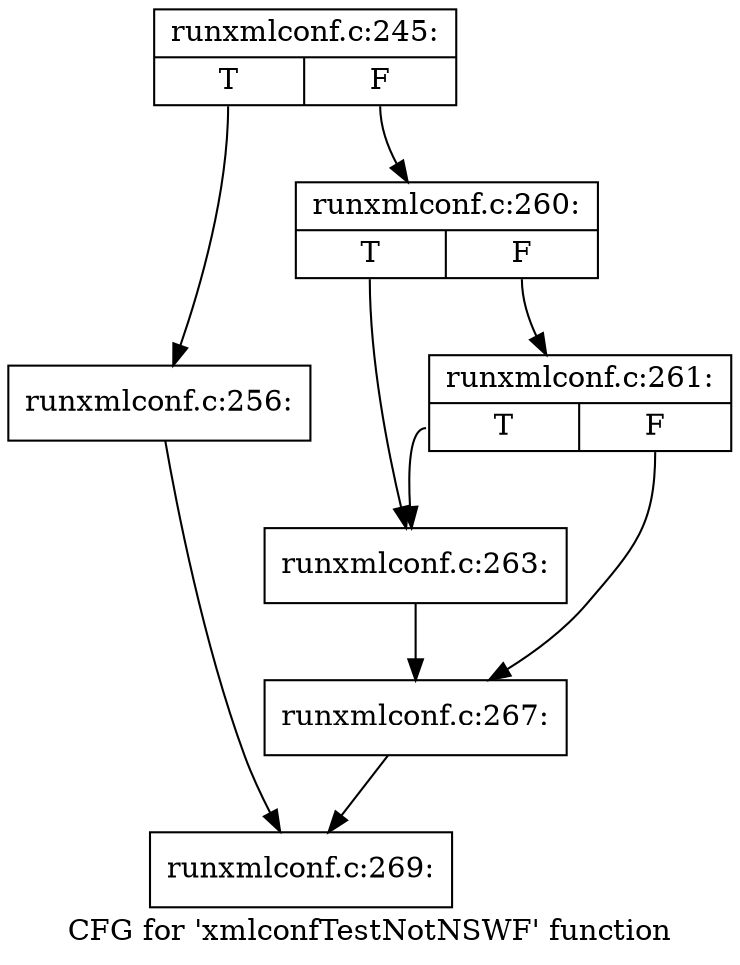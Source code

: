 digraph "CFG for 'xmlconfTestNotNSWF' function" {
	label="CFG for 'xmlconfTestNotNSWF' function";

	Node0x3c7c2d0 [shape=record,label="{runxmlconf.c:245:|{<s0>T|<s1>F}}"];
	Node0x3c7c2d0:s0 -> Node0x3c81720;
	Node0x3c7c2d0:s1 -> Node0x3c817c0;
	Node0x3c81720 [shape=record,label="{runxmlconf.c:256:}"];
	Node0x3c81720 -> Node0x3c81770;
	Node0x3c817c0 [shape=record,label="{runxmlconf.c:260:|{<s0>T|<s1>F}}"];
	Node0x3c817c0:s0 -> Node0x3c82320;
	Node0x3c817c0:s1 -> Node0x3c823c0;
	Node0x3c823c0 [shape=record,label="{runxmlconf.c:261:|{<s0>T|<s1>F}}"];
	Node0x3c823c0:s0 -> Node0x3c82320;
	Node0x3c823c0:s1 -> Node0x3c82370;
	Node0x3c82320 [shape=record,label="{runxmlconf.c:263:}"];
	Node0x3c82320 -> Node0x3c82370;
	Node0x3c82370 [shape=record,label="{runxmlconf.c:267:}"];
	Node0x3c82370 -> Node0x3c81770;
	Node0x3c81770 [shape=record,label="{runxmlconf.c:269:}"];
}
